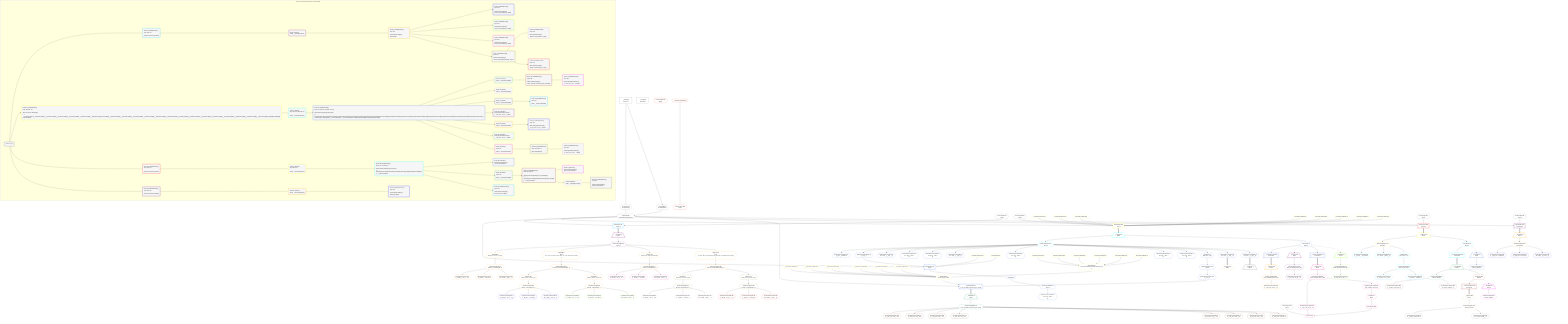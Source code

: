 %%{init: {'themeVariables': { 'fontSize': '12px'}}}%%
graph TD
    classDef path fill:#eee,stroke:#000,color:#000
    classDef plan fill:#fff,stroke-width:1px,color:#000
    classDef itemplan fill:#fff,stroke-width:2px,color:#000
    classDef unbatchedplan fill:#dff,stroke-width:1px,color:#000
    classDef sideeffectplan fill:#fcc,stroke-width:2px,color:#000
    classDef bucket fill:#f6f6f6,color:#000,stroke-width:2px,text-align:left


    %% define steps
    __Value3["__Value[3∈0]<br />ᐸcontextᐳ"]:::plan
    __Value5["__Value[5∈0]<br />ᐸrootValueᐳ"]:::plan
    Access197{{"Access[197∈0]<br />ᐸ3.pgSettingsᐳ"}}:::plan
    Access198{{"Access[198∈0]<br />ᐸ3.withPgClientᐳ"}}:::plan
    Object199{{"Object[199∈0]<br />ᐸ{pgSettings,withPgClient}ᐳ"}}:::plan
    Connection200{{"Connection[200∈0]<br />ᐸ196ᐳ"}}:::plan
    PgSelect201[["PgSelect[201∈1]<br />ᐸtypesᐳ"]]:::plan
    __Item202[/"__Item[202∈2]<br />ᐸ201ᐳ"\]:::itemplan
    PgSelectSingle203{{"PgSelectSingle[203∈2]<br />ᐸtypesᐳ"}}:::plan
    Map558{{"Map[558∈3]<br />ᐸ203:{”0”:0,”1”:1,”2”:2,”3”:3}ᐳ"}}:::plan
    PgSelectSingle210{{"PgSelectSingle[210∈3]<br />ᐸfrmcdc_compoundType_1ᐳ"}}:::plan
    PgClassExpression211{{"PgClassExpression[211∈3]<br />ᐸ__frmcdc_c...pe_1__.”a”ᐳ"}}:::plan
    PgClassExpression212{{"PgClassExpression[212∈3]<br />ᐸ__frmcdc_c....”foo_bar”ᐳ"}}:::plan
    PgClassExpression214{{"PgClassExpression[214∈3]<br />ᐸ”c”.”compo..._type_1__)ᐳ"}}:::plan
    Map568{{"Map[568∈3]<br />ᐸ203:{”0”:5,”1”:6,”2”:7,”3”:8,”4”:9,”5”:10,”6”:11,”7”:12,”8”:13,”9”:14,”10”:15}ᐳ"}}:::plan
    PgSelectSingle221{{"PgSelectSingle[221∈3]<br />ᐸfrmcdc_nestedCompoundType_1ᐳ"}}:::plan
    Map562{{"Map[562∈3]<br />ᐸ221:{”0”:0,”1”:1,”2”:2,”3”:3}ᐳ"}}:::plan
    PgSelectSingle228{{"PgSelectSingle[228∈3]<br />ᐸfrmcdc_compoundType_1ᐳ"}}:::plan
    PgClassExpression229{{"PgClassExpression[229∈4]<br />ᐸ__frmcdc_c...pe_1__.”a”ᐳ"}}:::plan
    PgClassExpression230{{"PgClassExpression[230∈4]<br />ᐸ__frmcdc_c....”foo_bar”ᐳ"}}:::plan
    PgClassExpression232{{"PgClassExpression[232∈4]<br />ᐸ”c”.”compo..._type_1__)ᐳ"}}:::plan
    Map565{{"Map[565∈3]<br />ᐸ221:{”0”:5,”1”:6,”2”:7,”3”:8}ᐳ"}}:::plan
    PgSelectSingle239{{"PgSelectSingle[239∈3]<br />ᐸfrmcdc_compoundType_1ᐳ"}}:::plan
    PgClassExpression240{{"PgClassExpression[240∈5]<br />ᐸ__frmcdc_c...pe_1__.”a”ᐳ"}}:::plan
    PgClassExpression241{{"PgClassExpression[241∈5]<br />ᐸ__frmcdc_c....”foo_bar”ᐳ"}}:::plan
    PgClassExpression243{{"PgClassExpression[243∈5]<br />ᐸ”c”.”compo..._type_1__)ᐳ"}}:::plan
    Map571{{"Map[571∈3]<br />ᐸ203:{”0”:17,”1”:18,”2”:19,”3”:20}ᐳ"}}:::plan
    PgSelectSingle250{{"PgSelectSingle[250∈3]<br />ᐸfrmcdc_compoundType_1ᐳ"}}:::plan
    PgClassExpression251{{"PgClassExpression[251∈6]<br />ᐸ__frmcdc_c...pe_1__.”a”ᐳ"}}:::plan
    PgClassExpression252{{"PgClassExpression[252∈6]<br />ᐸ__frmcdc_c....”foo_bar”ᐳ"}}:::plan
    PgClassExpression254{{"PgClassExpression[254∈6]<br />ᐸ”c”.”compo..._type_1__)ᐳ"}}:::plan
    Map579{{"Map[579∈3]<br />ᐸ203:{”0”:22,”1”:23,”2”:24,”3”:25,”4”:26,”5”:27,”6”:28,”7”:29,”8”:30,”9”:31,”10”:32}ᐳ"}}:::plan
    PgSelectSingle261{{"PgSelectSingle[261∈3]<br />ᐸfrmcdc_nestedCompoundType_1ᐳ"}}:::plan
    Map575{{"Map[575∈7]<br />ᐸ261:{”0”:0,”1”:1,”2”:2,”3”:3}ᐳ"}}:::plan
    PgSelectSingle268{{"PgSelectSingle[268∈7]<br />ᐸfrmcdc_compoundType_1ᐳ"}}:::plan
    PgClassExpression269{{"PgClassExpression[269∈8]<br />ᐸ__frmcdc_c...pe_1__.”a”ᐳ"}}:::plan
    PgClassExpression270{{"PgClassExpression[270∈8]<br />ᐸ__frmcdc_c....”foo_bar”ᐳ"}}:::plan
    PgClassExpression272{{"PgClassExpression[272∈8]<br />ᐸ”c”.”compo..._type_1__)ᐳ"}}:::plan
    Map577{{"Map[577∈7]<br />ᐸ261:{”0”:4,”1”:5,”2”:6,”3”:7}ᐳ"}}:::plan
    PgSelectSingle279{{"PgSelectSingle[279∈7]<br />ᐸfrmcdc_compoundType_1ᐳ"}}:::plan
    PgClassExpression280{{"PgClassExpression[280∈9]<br />ᐸ__frmcdc_c...pe_1__.”a”ᐳ"}}:::plan
    PgClassExpression281{{"PgClassExpression[281∈9]<br />ᐸ__frmcdc_c....”foo_bar”ᐳ"}}:::plan
    PgClassExpression283{{"PgClassExpression[283∈9]<br />ᐸ”c”.”compo..._type_1__)ᐳ"}}:::plan
    Connection308{{"Connection[308∈0]<br />ᐸ304ᐳ"}}:::plan
    __InputStaticLeaf317{{"__InputStaticLeaf[317∈10]"}}:::plan
    __InputStaticLeaf321{{"__InputStaticLeaf[321∈10]"}}:::plan
    __InputStaticLeaf322{{"__InputStaticLeaf[322∈10]"}}:::plan
    __InputStaticLeaf329{{"__InputStaticLeaf[329∈10]"}}:::plan
    __InputStaticLeaf333{{"__InputStaticLeaf[333∈10]"}}:::plan
    __InputStaticLeaf334{{"__InputStaticLeaf[334∈10]"}}:::plan
    __InputStaticLeaf349{{"__InputStaticLeaf[349∈10]"}}:::plan
    __InputStaticLeaf350{{"__InputStaticLeaf[350∈10]"}}:::plan
    PgSelect309[["PgSelect[309∈10]<br />ᐸpostᐳ"]]:::plan
    __Item310[/"__Item[310∈11]<br />ᐸ309ᐳ"\]:::itemplan
    PgSelectSingle311{{"PgSelectSingle[311∈11]<br />ᐸpostᐳ"}}:::plan
    PgClassExpression312{{"PgClassExpression[312∈12]<br />ᐸ__post__.”headline”ᐳ"}}:::plan
    PgClassExpression315{{"PgClassExpression[315∈12]<br />ᐸ__post__ᐳ"}}:::plan
    PgClassExpression316{{"PgClassExpression[316∈12]<br />ᐸ”a”.”post_...(__post__)ᐳ"}}:::plan
    PgClassExpression320{{"PgClassExpression[320∈12]<br />ᐸ”a”.”post_...lder! */<br />)ᐳ"}}:::plan
    PgClassExpression324{{"PgClassExpression[324∈12]<br />ᐸ”a”.”post_...lder! */<br />)ᐳ"}}:::plan
    PgClassExpression328{{"PgClassExpression[328∈12]<br />ᐸ”a”.”post_...(__post__)ᐳ"}}:::plan
    PgClassExpression332{{"PgClassExpression[332∈12]<br />ᐸ”a”.”post_...lder! */<br />)ᐳ"}}:::plan
    PgClassExpression336{{"PgClassExpression[336∈12]<br />ᐸ”a”.”post_...lder! */<br />)ᐳ"}}:::plan
    __InputStaticLeaf337{{"__InputStaticLeaf[337∈10]"}}:::plan
    Constant339{{"Constant[339∈10]"}}:::plan
    PgSelect341[["PgSelect[341∈12]<br />ᐸpostᐳ"]]:::plan
    First345{{"First[345∈12]"}}:::plan
    PgSelectSingle346{{"PgSelectSingle[346∈12]<br />ᐸpostᐳ"}}:::plan
    PgClassExpression348{{"PgClassExpression[348∈12]<br />ᐸ”a”.”post_...lder! */<br />)ᐳ"}}:::plan
    PgClassExpression352{{"PgClassExpression[352∈12]<br />ᐸ”a”.”post_...lder! */<br />)ᐳ"}}:::plan
    __InputStaticLeaf354{{"__InputStaticLeaf[354∈10]"}}:::plan
    __InputStaticLeaf355{{"__InputStaticLeaf[355∈10]"}}:::plan
    __InputStaticLeaf356{{"__InputStaticLeaf[356∈10]"}}:::plan
    __InputStaticLeaf358{{"__InputStaticLeaf[358∈10]"}}:::plan
    __InputStaticLeaf359{{"__InputStaticLeaf[359∈10]"}}:::plan
    __InputStaticLeaf361{{"__InputStaticLeaf[361∈10]"}}:::plan
    __InputStaticLeaf362{{"__InputStaticLeaf[362∈10]"}}:::plan
    __InputStaticLeaf363{{"__InputStaticLeaf[363∈10]"}}:::plan
    __InputStaticLeaf364{{"__InputStaticLeaf[364∈10]"}}:::plan
    __InputStaticLeaf365{{"__InputStaticLeaf[365∈10]"}}:::plan
    __InputStaticLeaf366{{"__InputStaticLeaf[366∈10]"}}:::plan
    __InputStaticLeaf367{{"__InputStaticLeaf[367∈10]"}}:::plan
    Object369{{"Object[369∈10]<br />ᐸ{seconds,minutes,hours,days,months,years}ᐳ"}}:::plan
    Object368{{"Object[368∈10]<br />ᐸ{a,b,c,e,f,g,foo_bar}ᐳ"}}:::plan
    Map573{{"Map[573∈12]<br />ᐸ311:{”0”:3,”1”:4}ᐳ"}}:::plan
    PgSelectSingle376{{"PgSelectSingle[376∈12]<br />ᐸpostᐳ"}}:::plan
    PgClassExpression377{{"PgClassExpression[377∈12]<br />ᐸ__post__ᐳ"}}:::plan
    PgSelect378[["PgSelect[378∈12]<br />ᐸpost_computed_compound_type_arrayᐳ"]]:::plan
    __Item382[/"__Item[382∈13]<br />ᐸ378ᐳ"\]:::itemplan
    PgSelectSingle383{{"PgSelectSingle[383∈13]<br />ᐸpost_computed_compound_type_arrayᐳ"}}:::plan
    PgClassExpression384{{"PgClassExpression[384∈14]<br />ᐸ__post_com...rray__.”a”ᐳ"}}:::plan
    PgClassExpression385{{"PgClassExpression[385∈14]<br />ᐸ__post_com...rray__.”b”ᐳ"}}:::plan
    PgClassExpression386{{"PgClassExpression[386∈14]<br />ᐸ__post_com...rray__.”c”ᐳ"}}:::plan
    PgClassExpression387{{"PgClassExpression[387∈14]<br />ᐸ__post_com...rray__.”d”ᐳ"}}:::plan
    PgClassExpression388{{"PgClassExpression[388∈14]<br />ᐸ__post_com...rray__.”e”ᐳ"}}:::plan
    PgClassExpression389{{"PgClassExpression[389∈14]<br />ᐸ__post_com...rray__.”f”ᐳ"}}:::plan
    PgClassExpression390{{"PgClassExpression[390∈14]<br />ᐸ__post_com...rray__.”g”ᐳ"}}:::plan
    PgClassExpression394{{"PgClassExpression[394∈14]<br />ᐸ__post_com....”foo_bar”ᐳ"}}:::plan
    PgClassExpression396{{"PgClassExpression[396∈12]<br />ᐸ”a”.”post_...(__post__)ᐳ"}}:::plan
    __Item397[/"__Item[397∈16]<br />ᐸ396ᐳ"\]:::itemplan
    PgClassExpression399{{"PgClassExpression[399∈12]<br />ᐸ”a”.”post_...(__post__)ᐳ"}}:::plan
    __Item400[/"__Item[400∈17]<br />ᐸ399ᐳ"\]:::itemplan
    Connection417{{"Connection[417∈0]<br />ᐸ413ᐳ"}}:::plan
    Access570{{"Access[570∈12]<br />ᐸ310.0ᐳ"}}:::plan
    __ListTransform419[["__ListTransform[419∈12]<br />ᐸeach:418ᐳ"]]:::plan
    __Item420[/"__Item[420∈19]<br />ᐸ570ᐳ"\]:::itemplan
    PgSelectSingle421{{"PgSelectSingle[421∈19]<br />ᐸpost_computed_interval_setᐳ"}}:::plan
    PgClassExpression422{{"PgClassExpression[422∈19]<br />ᐸ__post_com...al_set__.vᐳ"}}:::plan
    __Item423[/"__Item[423∈20]<br />ᐸ419ᐳ"\]:::itemplan
    PgSelectSingle424{{"PgSelectSingle[424∈20]<br />ᐸpost_computed_interval_setᐳ"}}:::plan
    PgClassExpression425{{"PgClassExpression[425∈20]<br />ᐸ__post_com...al_set__.vᐳ"}}:::plan
    __ListTransform433[["__ListTransform[433∈12]<br />ᐸeach:432ᐳ"]]:::plan
    __Item434[/"__Item[434∈22]<br />ᐸ570ᐳ"\]:::itemplan
    PgSelectSingle435{{"PgSelectSingle[435∈22]<br />ᐸpost_computed_interval_setᐳ"}}:::plan
    PgClassExpression436{{"PgClassExpression[436∈22]<br />ᐸ__post_com...al_set__.vᐳ"}}:::plan
    __Item437[/"__Item[437∈23]<br />ᐸ433ᐳ"\]:::itemplan
    PgSelectSingle438{{"PgSelectSingle[438∈23]<br />ᐸpost_computed_interval_setᐳ"}}:::plan
    PgClassExpression439{{"PgClassExpression[439∈23]<br />ᐸ__post_com...al_set__.vᐳ"}}:::plan
    PgClassExpression442{{"PgClassExpression[442∈23]<br />ᐸrow_number...tion by 1)ᐳ"}}:::plan
    List443{{"List[443∈23]<br />ᐸ442ᐳ"}}:::plan
    PgCursor441{{"PgCursor[441∈23]"}}:::plan
    Edge440{{"Edge[440∈23]"}}:::plan
    Connection474{{"Connection[474∈0]<br />ᐸ470ᐳ"}}:::plan
    PgSelect475[["PgSelect[475∈26]<br />ᐸpersonᐳ"]]:::plan
    __Item476[/"__Item[476∈27]<br />ᐸ475ᐳ"\]:::itemplan
    PgSelectSingle477{{"PgSelectSingle[477∈27]<br />ᐸpersonᐳ"}}:::plan
    PgClassExpression478{{"PgClassExpression[478∈28]<br />ᐸ__person__...full_name”ᐳ"}}:::plan
    PgClassExpression480{{"PgClassExpression[480∈28]<br />ᐸ”c”.”perso..._person__)ᐳ"}}:::plan
    Connection493{{"Connection[493∈26]<br />ᐸ489ᐳ"}}:::plan
    Access567{{"Access[567∈28]<br />ᐸ476.2ᐳ"}}:::plan
    __ListTransform495[["__ListTransform[495∈28]<br />ᐸeach:494ᐳ"]]:::plan
    __Item496[/"__Item[496∈29]<br />ᐸ567ᐳ"\]:::itemplan
    PgSelectSingle497{{"PgSelectSingle[497∈29]<br />ᐸperson_friendsᐳ"}}:::plan
    __Item498[/"__Item[498∈30]<br />ᐸ495ᐳ"\]:::itemplan
    PgSelectSingle499{{"PgSelectSingle[499∈30]<br />ᐸperson_friendsᐳ"}}:::plan
    PgClassExpression500{{"PgClassExpression[500∈31]<br />ᐸ__person_f...full_name”ᐳ"}}:::plan
    PgClassExpression502{{"PgClassExpression[502∈31]<br />ᐸ”c”.”perso...friends__)ᐳ"}}:::plan
    __InputStaticLeaf503{{"__InputStaticLeaf[503∈26]"}}:::plan
    Connection515{{"Connection[515∈26]<br />ᐸ511ᐳ"}}:::plan
    Access564{{"Access[564∈31]<br />ᐸ498.0ᐳ"}}:::plan
    __ListTransform517[["__ListTransform[517∈31]<br />ᐸeach:516ᐳ"]]:::plan
    __Item518[/"__Item[518∈32]<br />ᐸ564ᐳ"\]:::itemplan
    PgSelectSingle519{{"PgSelectSingle[519∈32]<br />ᐸperson_friendsᐳ"}}:::plan
    __Item520[/"__Item[520∈33]<br />ᐸ517ᐳ"\]:::itemplan
    PgSelectSingle521{{"PgSelectSingle[521∈33]<br />ᐸperson_friendsᐳ"}}:::plan
    PgClassExpression522{{"PgClassExpression[522∈34]<br />ᐸ__person_f...full_name”ᐳ"}}:::plan
    PgClassExpression524{{"PgClassExpression[524∈34]<br />ᐸ”c”.”perso...friends__)ᐳ"}}:::plan
    Map560{{"Map[560∈28]<br />ᐸ477:{”0”:0,”1”:1}ᐳ"}}:::plan
    PgSelectSingle531{{"PgSelectSingle[531∈28]<br />ᐸperson_first_postᐳ"}}:::plan
    PgClassExpression532{{"PgClassExpression[532∈35]<br />ᐸ__person_f...ost__.”id”ᐳ"}}:::plan
    PgClassExpression533{{"PgClassExpression[533∈35]<br />ᐸ__person_f...”headline”ᐳ"}}:::plan
    Connection550{{"Connection[550∈0]<br />ᐸ546ᐳ"}}:::plan
    PgSelect551[["PgSelect[551∈36]<br />ᐸedgeCaseᐳ"]]:::plan
    __Item552[/"__Item[552∈37]<br />ᐸ551ᐳ"\]:::itemplan
    PgSelectSingle553{{"PgSelectSingle[553∈37]<br />ᐸedgeCaseᐳ"}}:::plan
    PgClassExpression554{{"PgClassExpression[554∈38]<br />ᐸ__edge_cas...s_default”ᐳ"}}:::plan
    PgClassExpression555{{"PgClassExpression[555∈38]<br />ᐸ__edge_cas...cast_easy”ᐳ"}}:::plan
    PgClassExpression557{{"PgClassExpression[557∈38]<br />ᐸ”c”.”edge_...ge_case__)ᐳ"}}:::plan

    %% plan dependencies
    __Value3 --> Access197
    __Value3 --> Access198
    Access197 & Access198 --> Object199
    Object199 & Connection200 --> PgSelect201
    PgSelect201 ==> __Item202
    __Item202 --> PgSelectSingle203
    PgSelectSingle203 --> Map558
    Map558 --> PgSelectSingle210
    PgSelectSingle210 --> PgClassExpression211
    PgSelectSingle210 --> PgClassExpression212
    PgSelectSingle210 --> PgClassExpression214
    PgSelectSingle203 --> Map568
    Map568 --> PgSelectSingle221
    PgSelectSingle221 --> Map562
    Map562 --> PgSelectSingle228
    PgSelectSingle228 --> PgClassExpression229
    PgSelectSingle228 --> PgClassExpression230
    PgSelectSingle228 --> PgClassExpression232
    PgSelectSingle221 --> Map565
    Map565 --> PgSelectSingle239
    PgSelectSingle239 --> PgClassExpression240
    PgSelectSingle239 --> PgClassExpression241
    PgSelectSingle239 --> PgClassExpression243
    PgSelectSingle203 --> Map571
    Map571 --> PgSelectSingle250
    PgSelectSingle250 --> PgClassExpression251
    PgSelectSingle250 --> PgClassExpression252
    PgSelectSingle250 --> PgClassExpression254
    PgSelectSingle203 --> Map579
    Map579 --> PgSelectSingle261
    PgSelectSingle261 --> Map575
    Map575 --> PgSelectSingle268
    PgSelectSingle268 --> PgClassExpression269
    PgSelectSingle268 --> PgClassExpression270
    PgSelectSingle268 --> PgClassExpression272
    PgSelectSingle261 --> Map577
    Map577 --> PgSelectSingle279
    PgSelectSingle279 --> PgClassExpression280
    PgSelectSingle279 --> PgClassExpression281
    PgSelectSingle279 --> PgClassExpression283
    Object199 & Connection308 & __InputStaticLeaf317 & __InputStaticLeaf321 & __InputStaticLeaf322 & __InputStaticLeaf329 & __InputStaticLeaf333 & __InputStaticLeaf334 & __InputStaticLeaf349 & __InputStaticLeaf350 --> PgSelect309
    PgSelect309 ==> __Item310
    __Item310 --> PgSelectSingle311
    PgSelectSingle311 --> PgClassExpression312
    PgSelectSingle311 --> PgClassExpression315
    PgSelectSingle311 --> PgClassExpression316
    PgSelectSingle311 --> PgClassExpression320
    PgSelectSingle311 --> PgClassExpression324
    PgSelectSingle311 --> PgClassExpression328
    PgSelectSingle311 --> PgClassExpression332
    PgSelectSingle311 --> PgClassExpression336
    Object199 & PgClassExpression315 & __InputStaticLeaf337 & Constant339 --> PgSelect341
    PgSelect341 --> First345
    First345 --> PgSelectSingle346
    PgSelectSingle346 --> PgClassExpression348
    PgSelectSingle311 --> PgClassExpression352
    __InputStaticLeaf361 & __InputStaticLeaf362 & __InputStaticLeaf363 & __InputStaticLeaf364 & __InputStaticLeaf365 & __InputStaticLeaf366 --> Object369
    __InputStaticLeaf354 & __InputStaticLeaf355 & __InputStaticLeaf356 & __InputStaticLeaf358 & __InputStaticLeaf359 & Object369 & __InputStaticLeaf367 --> Object368
    PgSelectSingle311 --> Map573
    Map573 --> PgSelectSingle376
    PgSelectSingle376 --> PgClassExpression377
    Object199 & PgClassExpression377 & Object368 --> PgSelect378
    PgSelect378 ==> __Item382
    __Item382 --> PgSelectSingle383
    PgSelectSingle383 --> PgClassExpression384
    PgSelectSingle383 --> PgClassExpression385
    PgSelectSingle383 --> PgClassExpression386
    PgSelectSingle383 --> PgClassExpression387
    PgSelectSingle383 --> PgClassExpression388
    PgSelectSingle383 --> PgClassExpression389
    PgSelectSingle383 --> PgClassExpression390
    PgSelectSingle383 --> PgClassExpression394
    PgSelectSingle311 --> PgClassExpression396
    PgClassExpression396 ==> __Item397
    PgSelectSingle311 --> PgClassExpression399
    PgClassExpression399 ==> __Item400
    __Item310 --> Access570
    Access570 --> __ListTransform419
    Access570 -.-> __Item420
    __Item420 --> PgSelectSingle421
    PgSelectSingle421 --> PgClassExpression422
    __ListTransform419 ==> __Item423
    __Item423 --> PgSelectSingle424
    PgSelectSingle424 --> PgClassExpression425
    Access570 --> __ListTransform433
    Access570 -.-> __Item434
    __Item434 --> PgSelectSingle435
    PgSelectSingle435 --> PgClassExpression436
    __ListTransform433 ==> __Item437
    __Item437 --> PgSelectSingle438
    PgSelectSingle438 --> PgClassExpression439
    PgSelectSingle438 --> PgClassExpression442
    PgClassExpression442 --> List443
    List443 --> PgCursor441
    PgClassExpression439 & PgCursor441 & Connection417 --> Edge440
    Object199 & Connection474 --> PgSelect475
    PgSelect475 ==> __Item476
    __Item476 --> PgSelectSingle477
    PgSelectSingle477 --> PgClassExpression478
    PgSelectSingle477 --> PgClassExpression480
    __Item476 --> Access567
    Access567 --> __ListTransform495
    Access567 -.-> __Item496
    __Item496 --> PgSelectSingle497
    __ListTransform495 ==> __Item498
    __Item498 --> PgSelectSingle499
    PgSelectSingle499 --> PgClassExpression500
    PgSelectSingle499 --> PgClassExpression502
    __InputStaticLeaf503 --> Connection515
    __Item498 --> Access564
    Access564 --> __ListTransform517
    Access564 -.-> __Item518
    __Item518 --> PgSelectSingle519
    __ListTransform517 ==> __Item520
    __Item520 --> PgSelectSingle521
    PgSelectSingle521 --> PgClassExpression522
    PgSelectSingle521 --> PgClassExpression524
    PgSelectSingle477 --> Map560
    Map560 --> PgSelectSingle531
    PgSelectSingle531 --> PgClassExpression532
    PgSelectSingle531 --> PgClassExpression533
    Object199 & Connection550 --> PgSelect551
    PgSelect551 ==> __Item552
    __Item552 --> PgSelectSingle553
    PgSelectSingle553 --> PgClassExpression554
    PgSelectSingle553 --> PgClassExpression555
    PgSelectSingle553 --> PgClassExpression557

    subgraph "Buckets for queries/v4/procedure-computed-fields"
    Bucket0("Bucket 0 (root)"):::bucket
    classDef bucket0 stroke:#696969
    class Bucket0,__Value3,__Value5,Access197,Access198,Object199,Connection200,Connection308,Connection417,Connection474,Connection550 bucket0
    Bucket1("Bucket 1 (nullableBoundary)<br />Deps: 199, 200<br /><br />ROOT Connectionᐸ196ᐳ[200]"):::bucket
    classDef bucket1 stroke:#00bfff
    class Bucket1,PgSelect201 bucket1
    Bucket2("Bucket 2 (listItem)<br />ROOT __Item{2}ᐸ201ᐳ[202]"):::bucket
    classDef bucket2 stroke:#7f007f
    class Bucket2,__Item202,PgSelectSingle203 bucket2
    Bucket3("Bucket 3 (nullableBoundary)<br />Deps: 203<br /><br />ROOT PgSelectSingle{2}ᐸtypesᐳ[203]"):::bucket
    classDef bucket3 stroke:#ffa500
    class Bucket3,PgSelectSingle210,PgClassExpression211,PgClassExpression212,PgClassExpression214,PgSelectSingle221,PgSelectSingle228,PgSelectSingle239,PgSelectSingle250,PgSelectSingle261,Map558,Map562,Map565,Map568,Map571,Map579 bucket3
    Bucket4("Bucket 4 (nullableBoundary)<br />Deps: 228<br /><br />ROOT PgSelectSingle{3}ᐸfrmcdc_compoundType_1ᐳ[228]"):::bucket
    classDef bucket4 stroke:#0000ff
    class Bucket4,PgClassExpression229,PgClassExpression230,PgClassExpression232 bucket4
    Bucket5("Bucket 5 (nullableBoundary)<br />Deps: 239<br /><br />ROOT PgSelectSingle{3}ᐸfrmcdc_compoundType_1ᐳ[239]"):::bucket
    classDef bucket5 stroke:#7fff00
    class Bucket5,PgClassExpression240,PgClassExpression241,PgClassExpression243 bucket5
    Bucket6("Bucket 6 (nullableBoundary)<br />Deps: 250<br /><br />ROOT PgSelectSingle{3}ᐸfrmcdc_compoundType_1ᐳ[250]"):::bucket
    classDef bucket6 stroke:#ff1493
    class Bucket6,PgClassExpression251,PgClassExpression252,PgClassExpression254 bucket6
    Bucket7("Bucket 7 (nullableBoundary)<br />Deps: 261<br /><br />ROOT PgSelectSingle{3}ᐸfrmcdc_nestedCompoundType_1ᐳ[261]"):::bucket
    classDef bucket7 stroke:#808000
    class Bucket7,PgSelectSingle268,PgSelectSingle279,Map575,Map577 bucket7
    Bucket8("Bucket 8 (nullableBoundary)<br />Deps: 268<br /><br />ROOT PgSelectSingle{7}ᐸfrmcdc_compoundType_1ᐳ[268]"):::bucket
    classDef bucket8 stroke:#dda0dd
    class Bucket8,PgClassExpression269,PgClassExpression270,PgClassExpression272 bucket8
    Bucket9("Bucket 9 (nullableBoundary)<br />Deps: 279<br /><br />ROOT PgSelectSingle{7}ᐸfrmcdc_compoundType_1ᐳ[279]"):::bucket
    classDef bucket9 stroke:#ff0000
    class Bucket9,PgClassExpression280,PgClassExpression281,PgClassExpression283 bucket9
    Bucket10("Bucket 10 (nullableBoundary)<br />Deps: 199, 308, 417<br /><br />ROOT Connectionᐸ304ᐳ[308]<br />1:  / __InputStaticLeaf[317],__InputStaticLeaf[321],__InputStaticLeaf[322],__InputStaticLeaf[329],__InputStaticLeaf[333],__InputStaticLeaf[334],__InputStaticLeaf[337],Constant[339],__InputStaticLeaf[349],__InputStaticLeaf[350],__InputStaticLeaf[354],__InputStaticLeaf[355],__InputStaticLeaf[356],__InputStaticLeaf[358],__InputStaticLeaf[359],__InputStaticLeaf[361],__InputStaticLeaf[362],__InputStaticLeaf[363],__InputStaticLeaf[364],__InputStaticLeaf[365],__InputStaticLeaf[366],__InputStaticLeaf[367],Object[369],Object[368]<br />2: PgSelect[309]"):::bucket
    classDef bucket10 stroke:#ffff00
    class Bucket10,PgSelect309,__InputStaticLeaf317,__InputStaticLeaf321,__InputStaticLeaf322,__InputStaticLeaf329,__InputStaticLeaf333,__InputStaticLeaf334,__InputStaticLeaf337,Constant339,__InputStaticLeaf349,__InputStaticLeaf350,__InputStaticLeaf354,__InputStaticLeaf355,__InputStaticLeaf356,__InputStaticLeaf358,__InputStaticLeaf359,__InputStaticLeaf361,__InputStaticLeaf362,__InputStaticLeaf363,__InputStaticLeaf364,__InputStaticLeaf365,__InputStaticLeaf366,__InputStaticLeaf367,Object368,Object369 bucket10
    Bucket11("Bucket 11 (listItem)<br />Deps: 199, 337, 339, 368, 417<br /><br />ROOT __Item{11}ᐸ309ᐳ[310]"):::bucket
    classDef bucket11 stroke:#00ffff
    class Bucket11,__Item310,PgSelectSingle311 bucket11
    Bucket12("Bucket 12 (nullableBoundary)<br />Deps: 311, 199, 337, 339, 368, 310, 417<br /><br />ROOT PgSelectSingle{11}ᐸpostᐳ[311]<br />1:  / PgClassExpression[312],PgClassExpression[315],PgClassExpression[316],PgClassExpression[320],PgClassExpression[324],PgClassExpression[328],PgClassExpression[332],PgClassExpression[336],PgClassExpression[352],Map[573],PgClassExpression[396],PgClassExpression[399],Access[570],PgSelectSingle[376],PgClassExpression[377]<br />2: PgSelect[341], PgSelect[378], __ListTransform[419], __ListTransform[433] / First[345],PgSelectSingle[346],PgClassExpression[348]"):::bucket
    classDef bucket12 stroke:#4169e1
    class Bucket12,PgClassExpression312,PgClassExpression315,PgClassExpression316,PgClassExpression320,PgClassExpression324,PgClassExpression328,PgClassExpression332,PgClassExpression336,PgSelect341,First345,PgSelectSingle346,PgClassExpression348,PgClassExpression352,PgSelectSingle376,PgClassExpression377,PgSelect378,PgClassExpression396,PgClassExpression399,__ListTransform419,__ListTransform433,Access570,Map573 bucket12
    Bucket13("Bucket 13 (listItem)<br />ROOT __Item{13}ᐸ378ᐳ[382]"):::bucket
    classDef bucket13 stroke:#3cb371
    class Bucket13,__Item382,PgSelectSingle383 bucket13
    Bucket14("Bucket 14 (nullableBoundary)<br />Deps: 383<br /><br />ROOT PgSelectSingle{13}ᐸpost_computed_compound_type_arrayᐳ[383]"):::bucket
    classDef bucket14 stroke:#a52a2a
    class Bucket14,PgClassExpression384,PgClassExpression385,PgClassExpression386,PgClassExpression387,PgClassExpression388,PgClassExpression389,PgClassExpression390,PgClassExpression394 bucket14
    Bucket15("Bucket 15 (nullableBoundary)<br />Deps: 390<br /><br />ROOT PgClassExpression{14}ᐸ__post_com...rray__.”g”ᐳ[390]"):::bucket
    classDef bucket15 stroke:#ff00ff
    class Bucket15 bucket15
    Bucket16("Bucket 16 (listItem)<br />ROOT __Item{16}ᐸ396ᐳ[397]"):::bucket
    classDef bucket16 stroke:#f5deb3
    class Bucket16,__Item397 bucket16
    Bucket17("Bucket 17 (listItem)<br />ROOT __Item{17}ᐸ399ᐳ[400]"):::bucket
    classDef bucket17 stroke:#696969
    class Bucket17,__Item400 bucket17
    Bucket18("Bucket 18 (nullableBoundary)<br />Deps: 400<br /><br />ROOT __Item{17}ᐸ399ᐳ[400]"):::bucket
    classDef bucket18 stroke:#00bfff
    class Bucket18 bucket18
    Bucket19("Bucket 19 (subroutine)<br />ROOT PgClassExpression{19}ᐸ__post_com...al_set__.vᐳ[422]"):::bucket
    classDef bucket19 stroke:#7f007f
    class Bucket19,__Item420,PgSelectSingle421,PgClassExpression422 bucket19
    Bucket20("Bucket 20 (listItem)<br />ROOT __Item{20}ᐸ419ᐳ[423]"):::bucket
    classDef bucket20 stroke:#ffa500
    class Bucket20,__Item423,PgSelectSingle424,PgClassExpression425 bucket20
    Bucket21("Bucket 21 (nullableBoundary)<br />Deps: 425<br /><br />ROOT PgClassExpression{20}ᐸ__post_com...al_set__.vᐳ[425]"):::bucket
    classDef bucket21 stroke:#0000ff
    class Bucket21 bucket21
    Bucket22("Bucket 22 (subroutine)<br />ROOT PgClassExpression{22}ᐸ__post_com...al_set__.vᐳ[436]"):::bucket
    classDef bucket22 stroke:#7fff00
    class Bucket22,__Item434,PgSelectSingle435,PgClassExpression436 bucket22
    Bucket23("Bucket 23 (listItem)<br />Deps: 417<br /><br />ROOT __Item{23}ᐸ433ᐳ[437]"):::bucket
    classDef bucket23 stroke:#ff1493
    class Bucket23,__Item437,PgSelectSingle438,PgClassExpression439,Edge440,PgCursor441,PgClassExpression442,List443 bucket23
    Bucket24("Bucket 24 (nullableBoundary)<br />Deps: 440, 439, 441<br /><br />ROOT Edge{23}[440]"):::bucket
    classDef bucket24 stroke:#808000
    class Bucket24 bucket24
    Bucket25("Bucket 25 (nullableBoundary)<br />Deps: 439<br /><br />ROOT PgClassExpression{23}ᐸ__post_com...al_set__.vᐳ[439]"):::bucket
    classDef bucket25 stroke:#dda0dd
    class Bucket25 bucket25
    Bucket26("Bucket 26 (nullableBoundary)<br />Deps: 199, 474<br /><br />ROOT Connectionᐸ470ᐳ[474]"):::bucket
    classDef bucket26 stroke:#ff0000
    class Bucket26,PgSelect475,Connection493,__InputStaticLeaf503,Connection515 bucket26
    Bucket27("Bucket 27 (listItem)<br />Deps: 493, 515<br /><br />ROOT __Item{27}ᐸ475ᐳ[476]"):::bucket
    classDef bucket27 stroke:#ffff00
    class Bucket27,__Item476,PgSelectSingle477 bucket27
    Bucket28("Bucket 28 (nullableBoundary)<br />Deps: 477, 476, 493, 515<br /><br />ROOT PgSelectSingle{27}ᐸpersonᐳ[477]<br />1:  / PgClassExpression[478],PgClassExpression[480],Access[567],Map[560],PgSelectSingle[531]<br />2: __ListTransform[495]"):::bucket
    classDef bucket28 stroke:#00ffff
    class Bucket28,PgClassExpression478,PgClassExpression480,__ListTransform495,PgSelectSingle531,Map560,Access567 bucket28
    Bucket29("Bucket 29 (subroutine)<br />ROOT PgSelectSingle{29}ᐸperson_friendsᐳ[497]"):::bucket
    classDef bucket29 stroke:#4169e1
    class Bucket29,__Item496,PgSelectSingle497 bucket29
    Bucket30("Bucket 30 (listItem)<br />Deps: 515<br /><br />ROOT __Item{30}ᐸ495ᐳ[498]"):::bucket
    classDef bucket30 stroke:#3cb371
    class Bucket30,__Item498,PgSelectSingle499 bucket30
    Bucket31("Bucket 31 (nullableBoundary)<br />Deps: 499, 498, 515<br /><br />ROOT PgSelectSingle{30}ᐸperson_friendsᐳ[499]<br />1:  / PgClassExpression[500],PgClassExpression[502],Access[564]<br />2: __ListTransform[517]"):::bucket
    classDef bucket31 stroke:#a52a2a
    class Bucket31,PgClassExpression500,PgClassExpression502,__ListTransform517,Access564 bucket31
    Bucket32("Bucket 32 (subroutine)<br />ROOT PgSelectSingle{32}ᐸperson_friendsᐳ[519]"):::bucket
    classDef bucket32 stroke:#ff00ff
    class Bucket32,__Item518,PgSelectSingle519 bucket32
    Bucket33("Bucket 33 (listItem)<br />ROOT __Item{33}ᐸ517ᐳ[520]"):::bucket
    classDef bucket33 stroke:#f5deb3
    class Bucket33,__Item520,PgSelectSingle521 bucket33
    Bucket34("Bucket 34 (nullableBoundary)<br />Deps: 521<br /><br />ROOT PgSelectSingle{33}ᐸperson_friendsᐳ[521]"):::bucket
    classDef bucket34 stroke:#696969
    class Bucket34,PgClassExpression522,PgClassExpression524 bucket34
    Bucket35("Bucket 35 (nullableBoundary)<br />Deps: 531<br /><br />ROOT PgSelectSingle{28}ᐸperson_first_postᐳ[531]"):::bucket
    classDef bucket35 stroke:#00bfff
    class Bucket35,PgClassExpression532,PgClassExpression533 bucket35
    Bucket36("Bucket 36 (nullableBoundary)<br />Deps: 199, 550<br /><br />ROOT Connectionᐸ546ᐳ[550]"):::bucket
    classDef bucket36 stroke:#7f007f
    class Bucket36,PgSelect551 bucket36
    Bucket37("Bucket 37 (listItem)<br />ROOT __Item{37}ᐸ551ᐳ[552]"):::bucket
    classDef bucket37 stroke:#ffa500
    class Bucket37,__Item552,PgSelectSingle553 bucket37
    Bucket38("Bucket 38 (nullableBoundary)<br />Deps: 553<br /><br />ROOT PgSelectSingle{37}ᐸedgeCaseᐳ[553]"):::bucket
    classDef bucket38 stroke:#0000ff
    class Bucket38,PgClassExpression554,PgClassExpression555,PgClassExpression557 bucket38
    Bucket0 --> Bucket1 & Bucket10 & Bucket26 & Bucket36
    Bucket1 --> Bucket2
    Bucket2 --> Bucket3
    Bucket3 --> Bucket4 & Bucket5 & Bucket6 & Bucket7
    Bucket7 --> Bucket8 & Bucket9
    Bucket10 --> Bucket11
    Bucket11 --> Bucket12
    Bucket12 --> Bucket13 & Bucket16 & Bucket17 & Bucket19 & Bucket20 & Bucket22 & Bucket23
    Bucket13 --> Bucket14
    Bucket14 --> Bucket15
    Bucket17 --> Bucket18
    Bucket20 --> Bucket21
    Bucket23 --> Bucket24
    Bucket24 --> Bucket25
    Bucket26 --> Bucket27
    Bucket27 --> Bucket28
    Bucket28 --> Bucket29 & Bucket30 & Bucket35
    Bucket30 --> Bucket31
    Bucket31 --> Bucket32 & Bucket33
    Bucket33 --> Bucket34
    Bucket36 --> Bucket37
    Bucket37 --> Bucket38
    end
